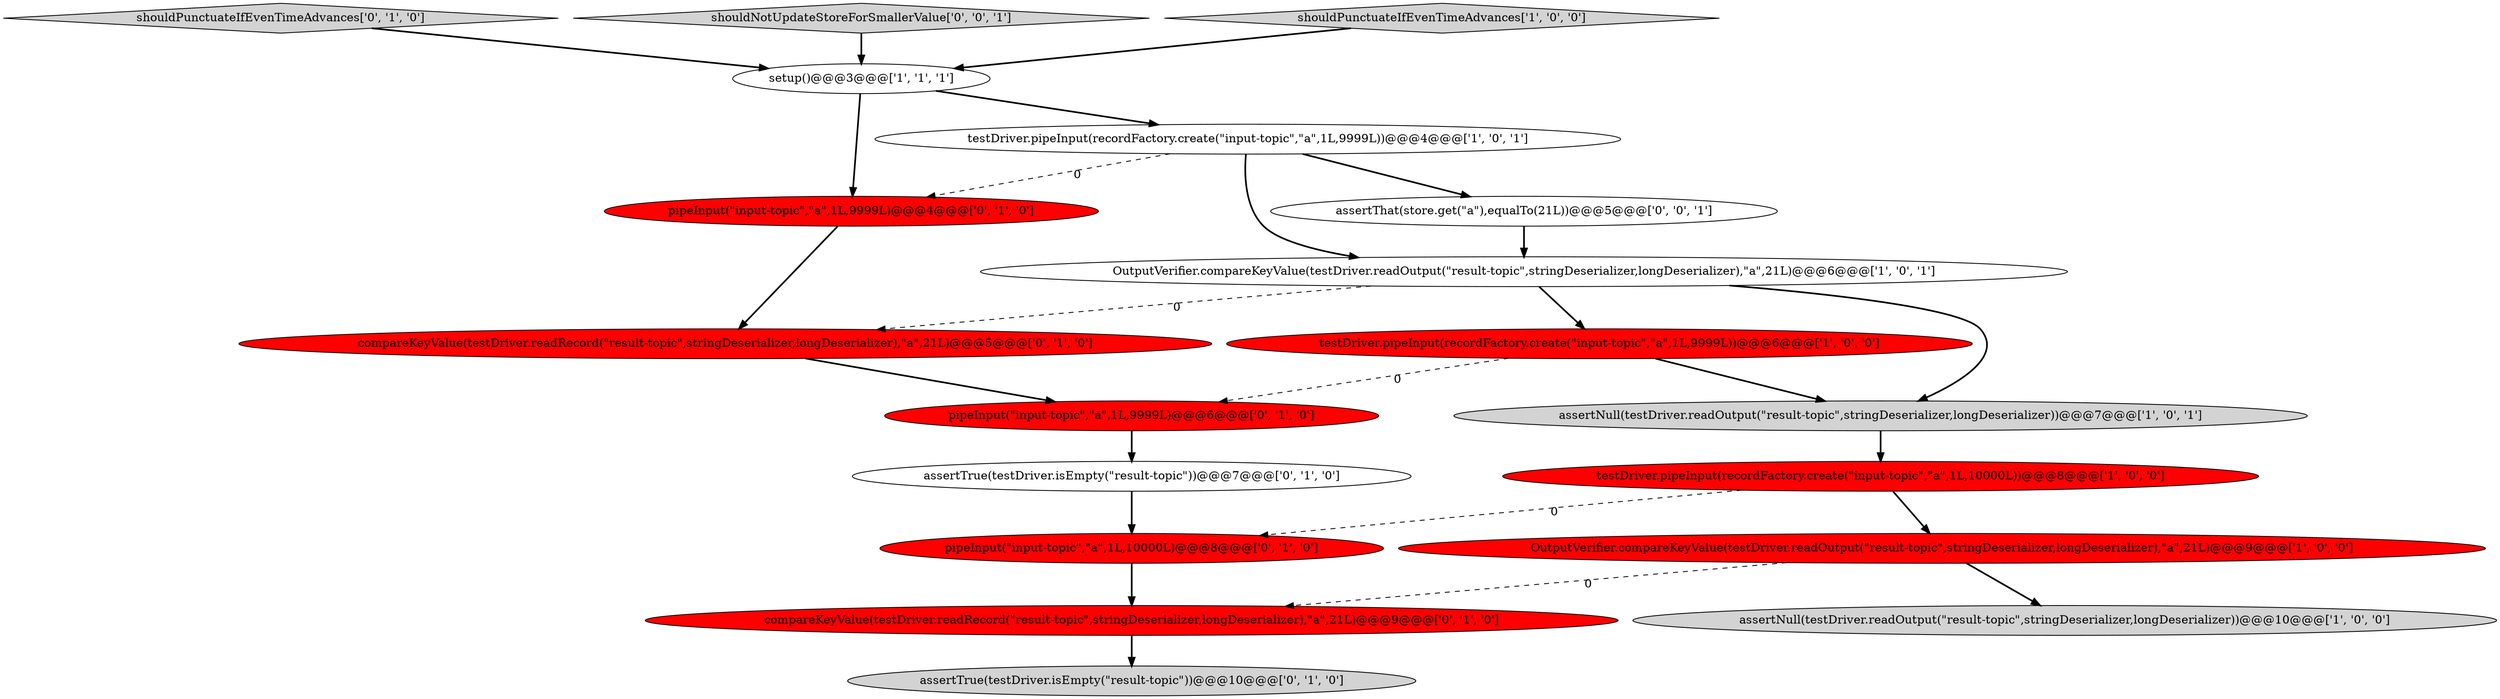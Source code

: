 digraph {
14 [style = filled, label = "shouldPunctuateIfEvenTimeAdvances['0', '1', '0']", fillcolor = lightgray, shape = diamond image = "AAA0AAABBB2BBB"];
2 [style = filled, label = "testDriver.pipeInput(recordFactory.create(\"input-topic\",\"a\",1L,10000L))@@@8@@@['1', '0', '0']", fillcolor = red, shape = ellipse image = "AAA1AAABBB1BBB"];
7 [style = filled, label = "setup()@@@3@@@['1', '1', '1']", fillcolor = white, shape = ellipse image = "AAA0AAABBB1BBB"];
8 [style = filled, label = "testDriver.pipeInput(recordFactory.create(\"input-topic\",\"a\",1L,9999L))@@@6@@@['1', '0', '0']", fillcolor = red, shape = ellipse image = "AAA1AAABBB1BBB"];
16 [style = filled, label = "pipeInput(\"input-topic\",\"a\",1L,9999L)@@@6@@@['0', '1', '0']", fillcolor = red, shape = ellipse image = "AAA1AAABBB2BBB"];
5 [style = filled, label = "OutputVerifier.compareKeyValue(testDriver.readOutput(\"result-topic\",stringDeserializer,longDeserializer),\"a\",21L)@@@9@@@['1', '0', '0']", fillcolor = red, shape = ellipse image = "AAA1AAABBB1BBB"];
3 [style = filled, label = "assertNull(testDriver.readOutput(\"result-topic\",stringDeserializer,longDeserializer))@@@10@@@['1', '0', '0']", fillcolor = lightgray, shape = ellipse image = "AAA0AAABBB1BBB"];
17 [style = filled, label = "shouldNotUpdateStoreForSmallerValue['0', '0', '1']", fillcolor = lightgray, shape = diamond image = "AAA0AAABBB3BBB"];
0 [style = filled, label = "shouldPunctuateIfEvenTimeAdvances['1', '0', '0']", fillcolor = lightgray, shape = diamond image = "AAA0AAABBB1BBB"];
6 [style = filled, label = "testDriver.pipeInput(recordFactory.create(\"input-topic\",\"a\",1L,9999L))@@@4@@@['1', '0', '1']", fillcolor = white, shape = ellipse image = "AAA0AAABBB1BBB"];
1 [style = filled, label = "assertNull(testDriver.readOutput(\"result-topic\",stringDeserializer,longDeserializer))@@@7@@@['1', '0', '1']", fillcolor = lightgray, shape = ellipse image = "AAA0AAABBB1BBB"];
10 [style = filled, label = "compareKeyValue(testDriver.readRecord(\"result-topic\",stringDeserializer,longDeserializer),\"a\",21L)@@@9@@@['0', '1', '0']", fillcolor = red, shape = ellipse image = "AAA1AAABBB2BBB"];
13 [style = filled, label = "assertTrue(testDriver.isEmpty(\"result-topic\"))@@@10@@@['0', '1', '0']", fillcolor = lightgray, shape = ellipse image = "AAA0AAABBB2BBB"];
4 [style = filled, label = "OutputVerifier.compareKeyValue(testDriver.readOutput(\"result-topic\",stringDeserializer,longDeserializer),\"a\",21L)@@@6@@@['1', '0', '1']", fillcolor = white, shape = ellipse image = "AAA0AAABBB1BBB"];
11 [style = filled, label = "pipeInput(\"input-topic\",\"a\",1L,9999L)@@@4@@@['0', '1', '0']", fillcolor = red, shape = ellipse image = "AAA1AAABBB2BBB"];
15 [style = filled, label = "pipeInput(\"input-topic\",\"a\",1L,10000L)@@@8@@@['0', '1', '0']", fillcolor = red, shape = ellipse image = "AAA1AAABBB2BBB"];
12 [style = filled, label = "compareKeyValue(testDriver.readRecord(\"result-topic\",stringDeserializer,longDeserializer),\"a\",21L)@@@5@@@['0', '1', '0']", fillcolor = red, shape = ellipse image = "AAA1AAABBB2BBB"];
9 [style = filled, label = "assertTrue(testDriver.isEmpty(\"result-topic\"))@@@7@@@['0', '1', '0']", fillcolor = white, shape = ellipse image = "AAA0AAABBB2BBB"];
18 [style = filled, label = "assertThat(store.get(\"a\"),equalTo(21L))@@@5@@@['0', '0', '1']", fillcolor = white, shape = ellipse image = "AAA0AAABBB3BBB"];
5->3 [style = bold, label=""];
15->10 [style = bold, label=""];
8->16 [style = dashed, label="0"];
7->11 [style = bold, label=""];
6->18 [style = bold, label=""];
6->11 [style = dashed, label="0"];
11->12 [style = bold, label=""];
12->16 [style = bold, label=""];
4->12 [style = dashed, label="0"];
14->7 [style = bold, label=""];
0->7 [style = bold, label=""];
2->15 [style = dashed, label="0"];
17->7 [style = bold, label=""];
8->1 [style = bold, label=""];
6->4 [style = bold, label=""];
18->4 [style = bold, label=""];
10->13 [style = bold, label=""];
5->10 [style = dashed, label="0"];
9->15 [style = bold, label=""];
7->6 [style = bold, label=""];
4->8 [style = bold, label=""];
1->2 [style = bold, label=""];
4->1 [style = bold, label=""];
16->9 [style = bold, label=""];
2->5 [style = bold, label=""];
}
